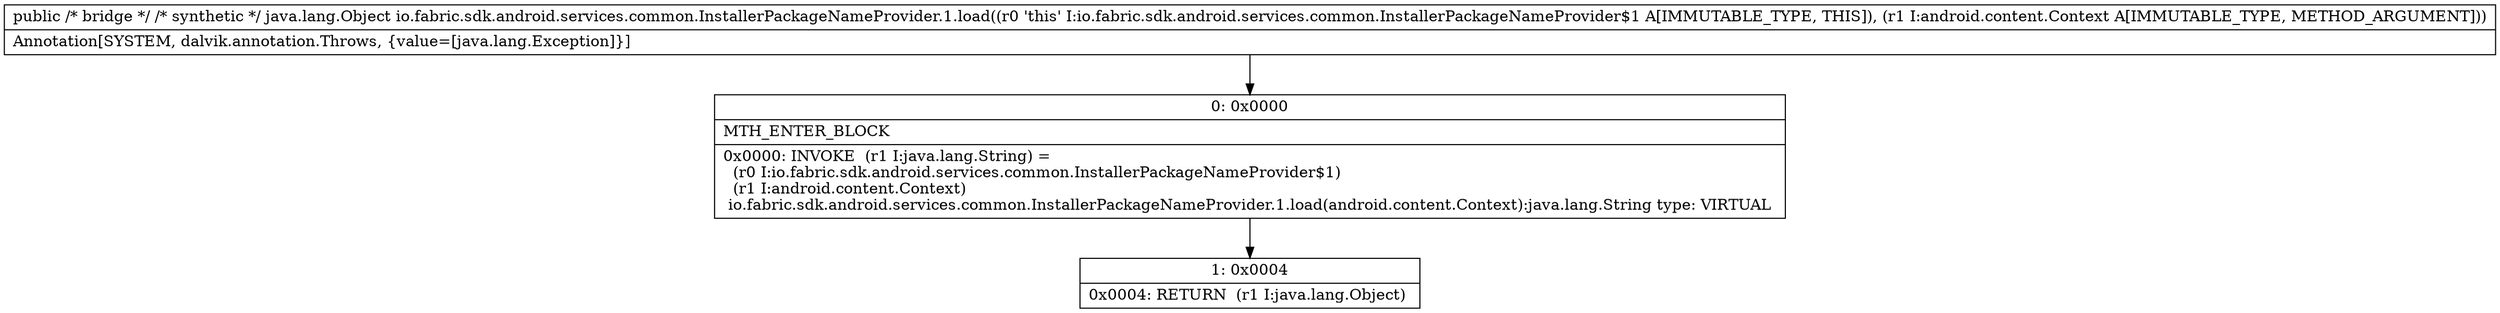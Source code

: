 digraph "CFG forio.fabric.sdk.android.services.common.InstallerPackageNameProvider.1.load(Landroid\/content\/Context;)Ljava\/lang\/Object;" {
Node_0 [shape=record,label="{0\:\ 0x0000|MTH_ENTER_BLOCK\l|0x0000: INVOKE  (r1 I:java.lang.String) = \l  (r0 I:io.fabric.sdk.android.services.common.InstallerPackageNameProvider$1)\l  (r1 I:android.content.Context)\l io.fabric.sdk.android.services.common.InstallerPackageNameProvider.1.load(android.content.Context):java.lang.String type: VIRTUAL \l}"];
Node_1 [shape=record,label="{1\:\ 0x0004|0x0004: RETURN  (r1 I:java.lang.Object) \l}"];
MethodNode[shape=record,label="{public \/* bridge *\/ \/* synthetic *\/ java.lang.Object io.fabric.sdk.android.services.common.InstallerPackageNameProvider.1.load((r0 'this' I:io.fabric.sdk.android.services.common.InstallerPackageNameProvider$1 A[IMMUTABLE_TYPE, THIS]), (r1 I:android.content.Context A[IMMUTABLE_TYPE, METHOD_ARGUMENT]))  | Annotation[SYSTEM, dalvik.annotation.Throws, \{value=[java.lang.Exception]\}]\l}"];
MethodNode -> Node_0;
Node_0 -> Node_1;
}

